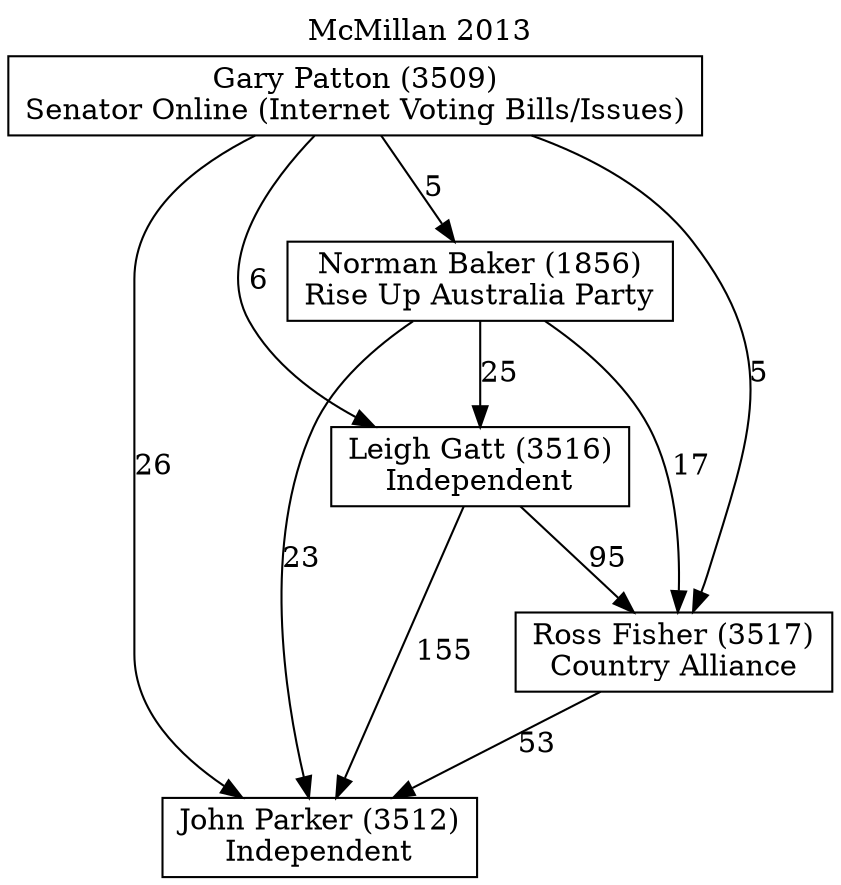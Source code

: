 // House preference flow
digraph "John Parker (3512)_McMillan_2013" {
	graph [label="McMillan 2013" labelloc=t mclimit=10]
	node [shape=box]
	"Gary Patton (3509)" [label="Gary Patton (3509)
Senator Online (Internet Voting Bills/Issues)"]
	"John Parker (3512)" [label="John Parker (3512)
Independent"]
	"Leigh Gatt (3516)" [label="Leigh Gatt (3516)
Independent"]
	"Norman Baker (1856)" [label="Norman Baker (1856)
Rise Up Australia Party"]
	"Ross Fisher (3517)" [label="Ross Fisher (3517)
Country Alliance"]
	"Gary Patton (3509)" -> "John Parker (3512)" [label=26]
	"Gary Patton (3509)" -> "Leigh Gatt (3516)" [label=6]
	"Gary Patton (3509)" -> "Norman Baker (1856)" [label=5]
	"Gary Patton (3509)" -> "Ross Fisher (3517)" [label=5]
	"Leigh Gatt (3516)" -> "John Parker (3512)" [label=155]
	"Leigh Gatt (3516)" -> "Ross Fisher (3517)" [label=95]
	"Norman Baker (1856)" -> "John Parker (3512)" [label=23]
	"Norman Baker (1856)" -> "Leigh Gatt (3516)" [label=25]
	"Norman Baker (1856)" -> "Ross Fisher (3517)" [label=17]
	"Ross Fisher (3517)" -> "John Parker (3512)" [label=53]
}
